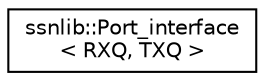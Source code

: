 digraph "Graphical Class Hierarchy"
{
  edge [fontname="Helvetica",fontsize="10",labelfontname="Helvetica",labelfontsize="10"];
  node [fontname="Helvetica",fontsize="10",shape=record];
  rankdir="LR";
  Node1 [label="ssnlib::Port_interface\l\< RXQ, TXQ \>",height=0.2,width=0.4,color="black", fillcolor="white", style="filled",URL="$classssnlib_1_1Port__interface.html"];
}
